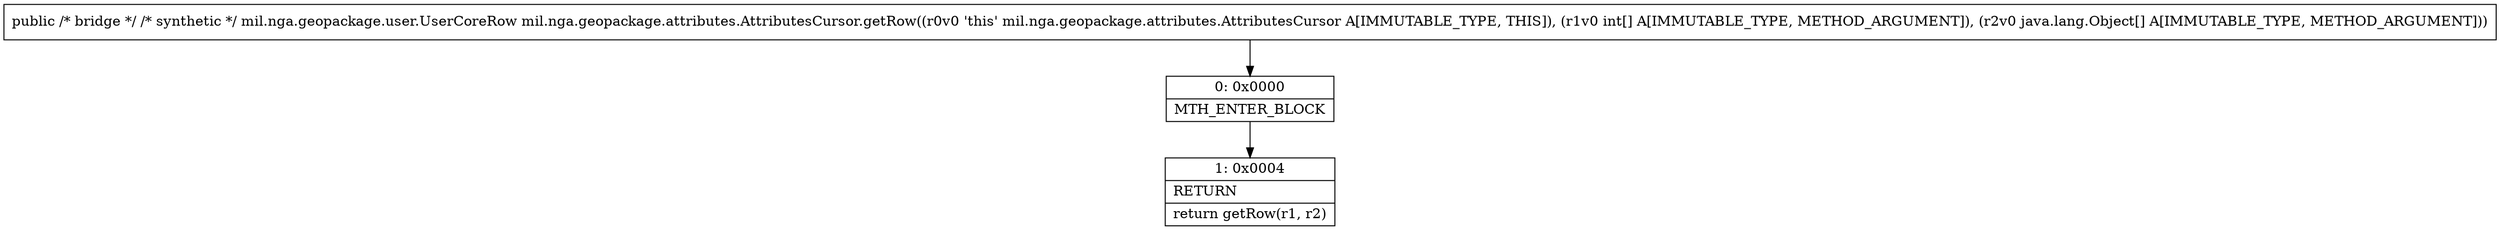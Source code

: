 digraph "CFG formil.nga.geopackage.attributes.AttributesCursor.getRow([I[Ljava\/lang\/Object;)Lmil\/nga\/geopackage\/user\/UserCoreRow;" {
Node_0 [shape=record,label="{0\:\ 0x0000|MTH_ENTER_BLOCK\l}"];
Node_1 [shape=record,label="{1\:\ 0x0004|RETURN\l|return getRow(r1, r2)\l}"];
MethodNode[shape=record,label="{public \/* bridge *\/ \/* synthetic *\/ mil.nga.geopackage.user.UserCoreRow mil.nga.geopackage.attributes.AttributesCursor.getRow((r0v0 'this' mil.nga.geopackage.attributes.AttributesCursor A[IMMUTABLE_TYPE, THIS]), (r1v0 int[] A[IMMUTABLE_TYPE, METHOD_ARGUMENT]), (r2v0 java.lang.Object[] A[IMMUTABLE_TYPE, METHOD_ARGUMENT])) }"];
MethodNode -> Node_0;
Node_0 -> Node_1;
}

